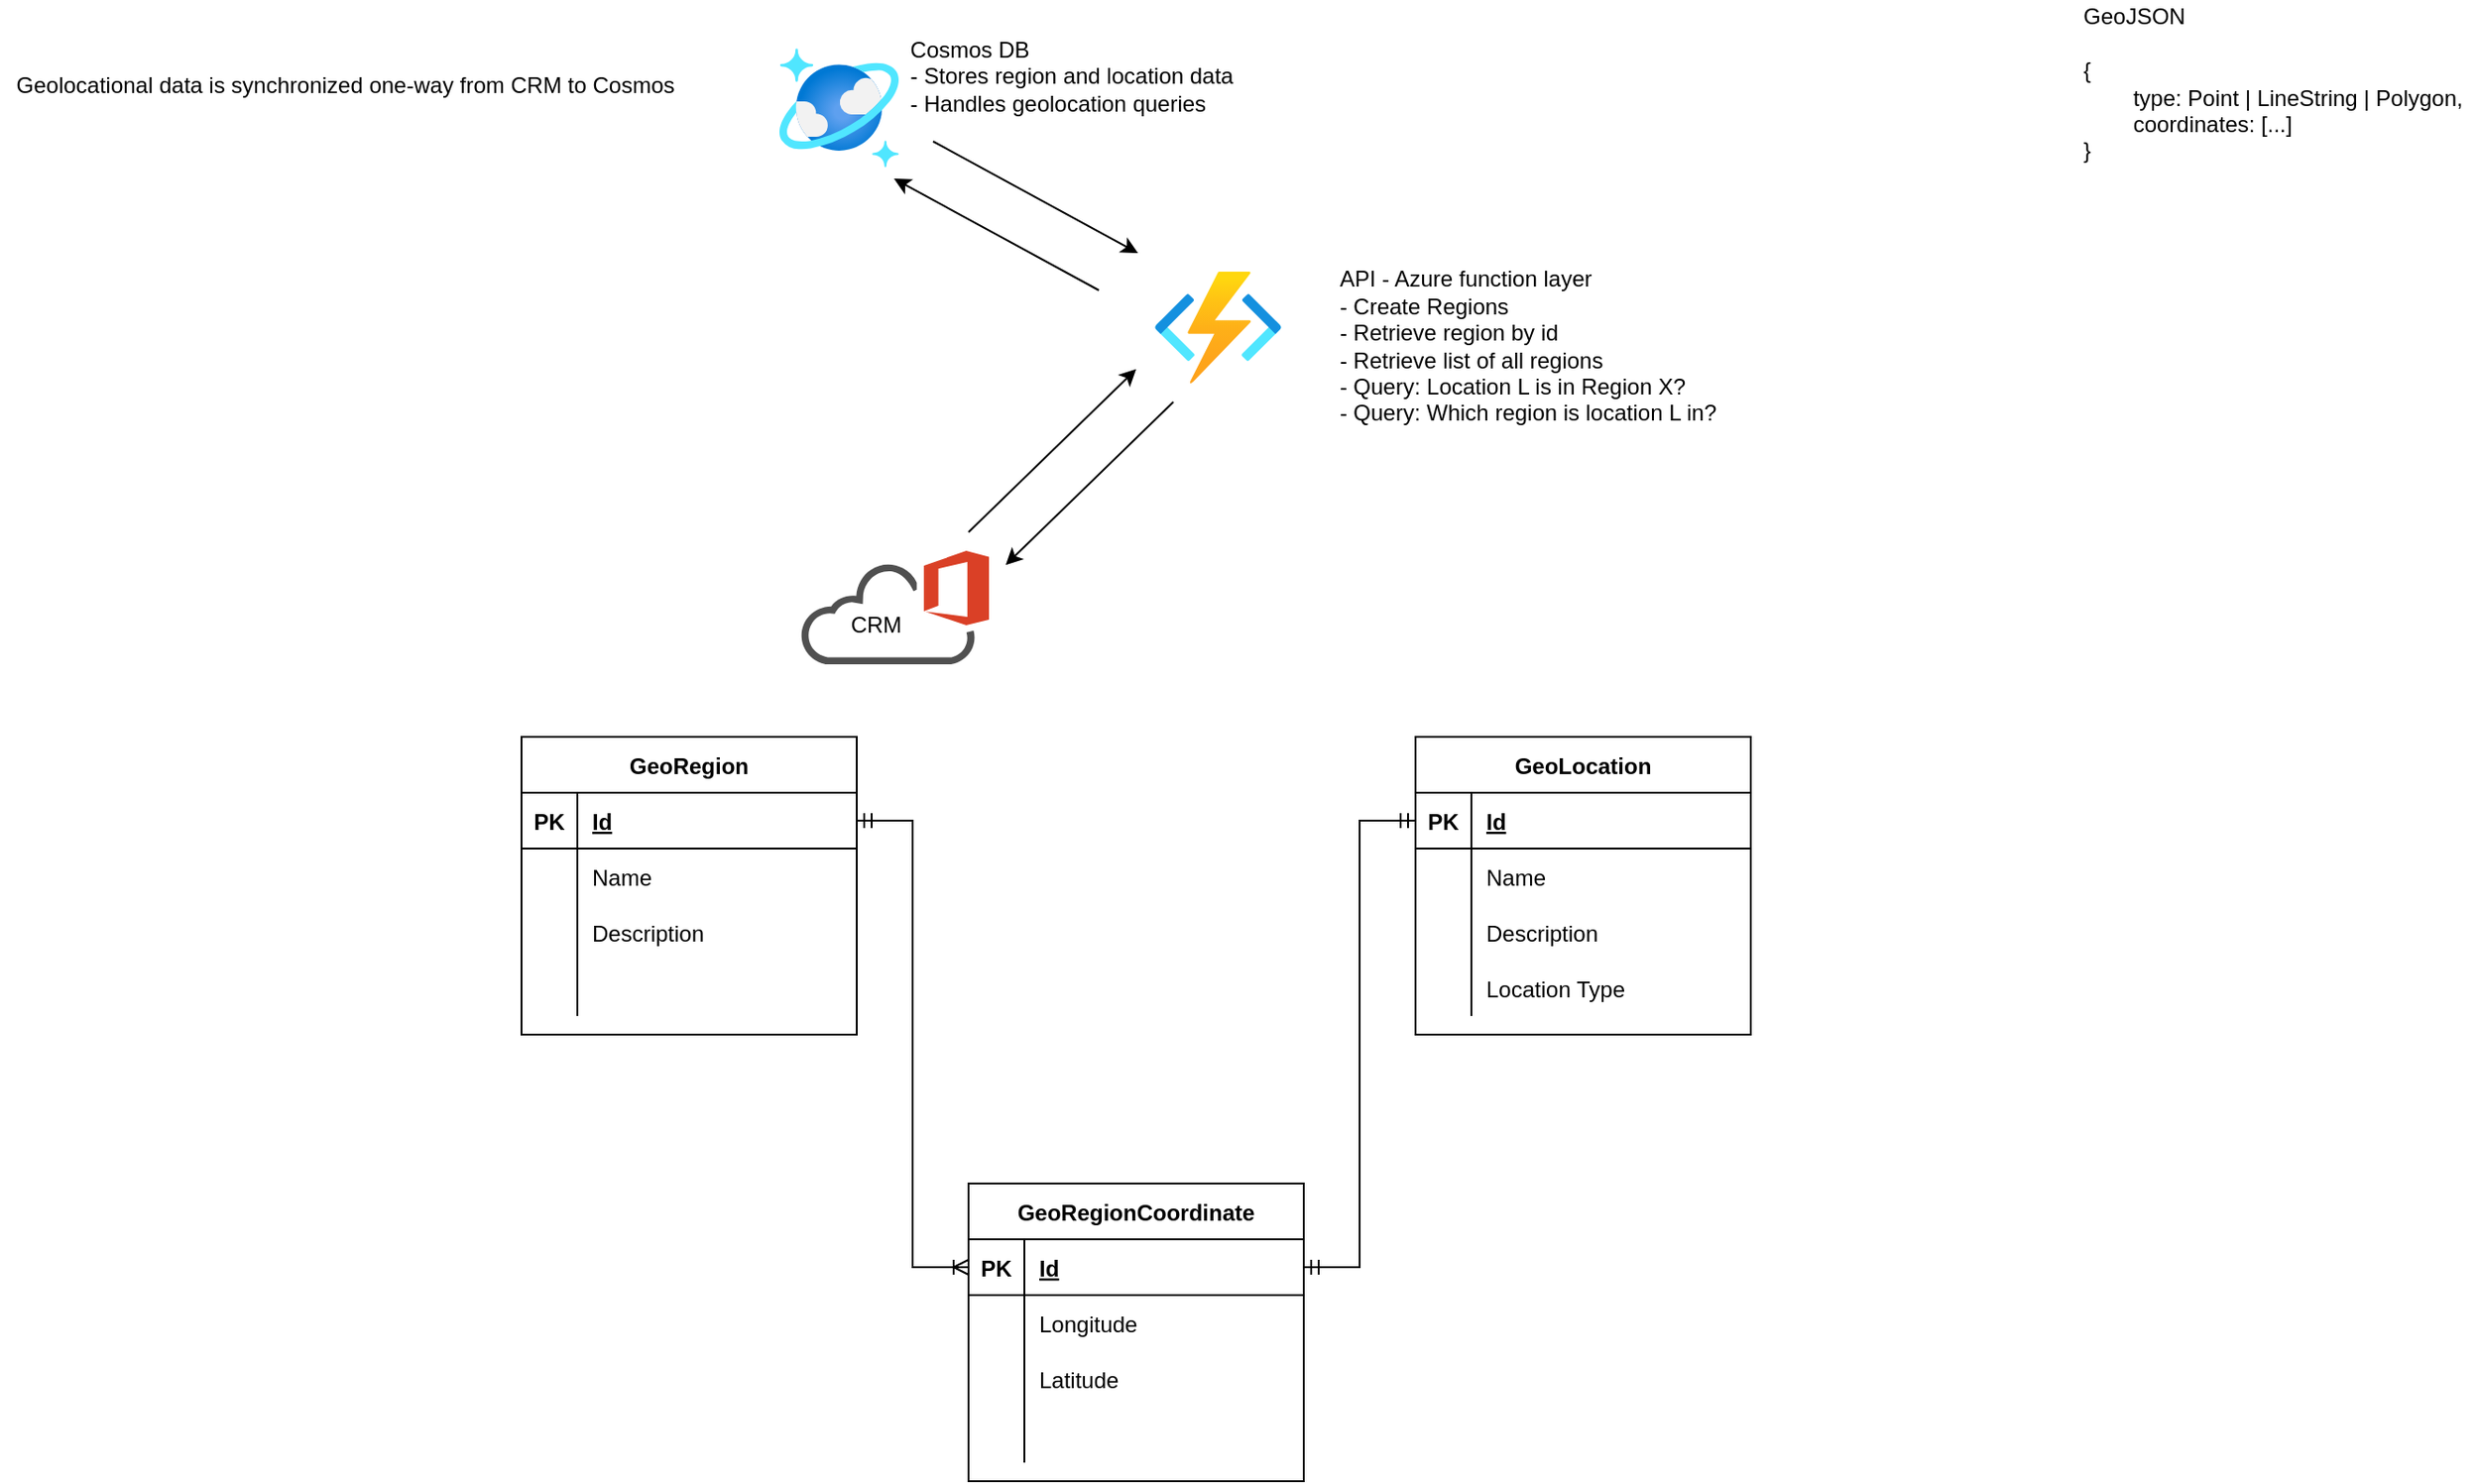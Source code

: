 <mxfile version="16.5.1" type="device"><diagram id="pSDM5sEz9Un8USnrmtOY" name="Page-1"><mxGraphModel dx="1865" dy="649" grid="1" gridSize="10" guides="1" tooltips="1" connect="1" arrows="1" fold="1" page="1" pageScale="1" pageWidth="827" pageHeight="1169" math="0" shadow="0"><root><mxCell id="0"/><mxCell id="1" parent="0"/><mxCell id="wEycoqQjxAqdfLosD8AR-1" value="" style="sketch=0;pointerEvents=1;shadow=0;dashed=0;html=1;strokeColor=none;fillColor=#505050;labelPosition=center;verticalLabelPosition=bottom;outlineConnect=0;verticalAlign=top;align=center;shape=mxgraph.office.clouds.office_365;" vertex="1" parent="1"><mxGeometry x="150" y="300" width="101" height="61" as="geometry"/></mxCell><mxCell id="wEycoqQjxAqdfLosD8AR-2" value="" style="aspect=fixed;html=1;points=[];align=center;image;fontSize=12;image=img/lib/azure2/databases/Azure_Cosmos_DB.svg;" vertex="1" parent="1"><mxGeometry x="138.5" y="30" width="64" height="64" as="geometry"/></mxCell><mxCell id="wEycoqQjxAqdfLosD8AR-3" value="" style="aspect=fixed;html=1;points=[];align=center;image;fontSize=12;image=img/lib/azure2/compute/Function_Apps.svg;" vertex="1" parent="1"><mxGeometry x="340" y="150" width="68" height="60" as="geometry"/></mxCell><mxCell id="wEycoqQjxAqdfLosD8AR-5" value="" style="endArrow=classic;html=1;rounded=0;" edge="1" parent="1"><mxGeometry width="50" height="50" relative="1" as="geometry"><mxPoint x="310" y="160" as="sourcePoint"/><mxPoint x="200" y="100" as="targetPoint"/></mxGeometry></mxCell><mxCell id="wEycoqQjxAqdfLosD8AR-6" value="" style="endArrow=classic;html=1;rounded=0;" edge="1" parent="1"><mxGeometry width="50" height="50" relative="1" as="geometry"><mxPoint x="221" y="80" as="sourcePoint"/><mxPoint x="331" y="140" as="targetPoint"/></mxGeometry></mxCell><mxCell id="wEycoqQjxAqdfLosD8AR-7" value="" style="endArrow=classic;html=1;rounded=0;entryX=0;entryY=1.04;entryDx=0;entryDy=0;entryPerimeter=0;" edge="1" parent="1"><mxGeometry width="50" height="50" relative="1" as="geometry"><mxPoint x="350" y="220.0" as="sourcePoint"/><mxPoint x="260" y="307.6" as="targetPoint"/></mxGeometry></mxCell><mxCell id="wEycoqQjxAqdfLosD8AR-8" value="" style="endArrow=classic;html=1;rounded=0;entryX=0;entryY=1.04;entryDx=0;entryDy=0;entryPerimeter=0;" edge="1" parent="1"><mxGeometry width="50" height="50" relative="1" as="geometry"><mxPoint x="240" y="290" as="sourcePoint"/><mxPoint x="330" y="202.4" as="targetPoint"/></mxGeometry></mxCell><mxCell id="wEycoqQjxAqdfLosD8AR-9" value="GeoLocation" style="shape=table;startSize=30;container=1;collapsible=1;childLayout=tableLayout;fixedRows=1;rowLines=0;fontStyle=1;align=center;resizeLast=1;" vertex="1" parent="1"><mxGeometry x="480" y="400" width="180" height="160" as="geometry"><mxRectangle x="120" y="410" width="60" height="30" as="alternateBounds"/></mxGeometry></mxCell><mxCell id="wEycoqQjxAqdfLosD8AR-10" value="" style="shape=tableRow;horizontal=0;startSize=0;swimlaneHead=0;swimlaneBody=0;fillColor=none;collapsible=0;dropTarget=0;points=[[0,0.5],[1,0.5]];portConstraint=eastwest;top=0;left=0;right=0;bottom=1;" vertex="1" parent="wEycoqQjxAqdfLosD8AR-9"><mxGeometry y="30" width="180" height="30" as="geometry"/></mxCell><mxCell id="wEycoqQjxAqdfLosD8AR-11" value="PK" style="shape=partialRectangle;connectable=0;fillColor=none;top=0;left=0;bottom=0;right=0;fontStyle=1;overflow=hidden;" vertex="1" parent="wEycoqQjxAqdfLosD8AR-10"><mxGeometry width="30" height="30" as="geometry"><mxRectangle width="30" height="30" as="alternateBounds"/></mxGeometry></mxCell><mxCell id="wEycoqQjxAqdfLosD8AR-12" value="Id" style="shape=partialRectangle;connectable=0;fillColor=none;top=0;left=0;bottom=0;right=0;align=left;spacingLeft=6;fontStyle=5;overflow=hidden;" vertex="1" parent="wEycoqQjxAqdfLosD8AR-10"><mxGeometry x="30" width="150" height="30" as="geometry"><mxRectangle width="150" height="30" as="alternateBounds"/></mxGeometry></mxCell><mxCell id="wEycoqQjxAqdfLosD8AR-13" value="" style="shape=tableRow;horizontal=0;startSize=0;swimlaneHead=0;swimlaneBody=0;fillColor=none;collapsible=0;dropTarget=0;points=[[0,0.5],[1,0.5]];portConstraint=eastwest;top=0;left=0;right=0;bottom=0;" vertex="1" parent="wEycoqQjxAqdfLosD8AR-9"><mxGeometry y="60" width="180" height="30" as="geometry"/></mxCell><mxCell id="wEycoqQjxAqdfLosD8AR-14" value="" style="shape=partialRectangle;connectable=0;fillColor=none;top=0;left=0;bottom=0;right=0;editable=1;overflow=hidden;" vertex="1" parent="wEycoqQjxAqdfLosD8AR-13"><mxGeometry width="30" height="30" as="geometry"><mxRectangle width="30" height="30" as="alternateBounds"/></mxGeometry></mxCell><mxCell id="wEycoqQjxAqdfLosD8AR-15" value="Name" style="shape=partialRectangle;connectable=0;fillColor=none;top=0;left=0;bottom=0;right=0;align=left;spacingLeft=6;overflow=hidden;" vertex="1" parent="wEycoqQjxAqdfLosD8AR-13"><mxGeometry x="30" width="150" height="30" as="geometry"><mxRectangle width="150" height="30" as="alternateBounds"/></mxGeometry></mxCell><mxCell id="wEycoqQjxAqdfLosD8AR-16" value="" style="shape=tableRow;horizontal=0;startSize=0;swimlaneHead=0;swimlaneBody=0;fillColor=none;collapsible=0;dropTarget=0;points=[[0,0.5],[1,0.5]];portConstraint=eastwest;top=0;left=0;right=0;bottom=0;" vertex="1" parent="wEycoqQjxAqdfLosD8AR-9"><mxGeometry y="90" width="180" height="30" as="geometry"/></mxCell><mxCell id="wEycoqQjxAqdfLosD8AR-17" value="" style="shape=partialRectangle;connectable=0;fillColor=none;top=0;left=0;bottom=0;right=0;editable=1;overflow=hidden;" vertex="1" parent="wEycoqQjxAqdfLosD8AR-16"><mxGeometry width="30" height="30" as="geometry"><mxRectangle width="30" height="30" as="alternateBounds"/></mxGeometry></mxCell><mxCell id="wEycoqQjxAqdfLosD8AR-18" value="Description" style="shape=partialRectangle;connectable=0;fillColor=none;top=0;left=0;bottom=0;right=0;align=left;spacingLeft=6;overflow=hidden;" vertex="1" parent="wEycoqQjxAqdfLosD8AR-16"><mxGeometry x="30" width="150" height="30" as="geometry"><mxRectangle width="150" height="30" as="alternateBounds"/></mxGeometry></mxCell><mxCell id="wEycoqQjxAqdfLosD8AR-19" value="" style="shape=tableRow;horizontal=0;startSize=0;swimlaneHead=0;swimlaneBody=0;fillColor=none;collapsible=0;dropTarget=0;points=[[0,0.5],[1,0.5]];portConstraint=eastwest;top=0;left=0;right=0;bottom=0;" vertex="1" parent="wEycoqQjxAqdfLosD8AR-9"><mxGeometry y="120" width="180" height="30" as="geometry"/></mxCell><mxCell id="wEycoqQjxAqdfLosD8AR-20" value="" style="shape=partialRectangle;connectable=0;fillColor=none;top=0;left=0;bottom=0;right=0;editable=1;overflow=hidden;" vertex="1" parent="wEycoqQjxAqdfLosD8AR-19"><mxGeometry width="30" height="30" as="geometry"><mxRectangle width="30" height="30" as="alternateBounds"/></mxGeometry></mxCell><mxCell id="wEycoqQjxAqdfLosD8AR-21" value="Location Type" style="shape=partialRectangle;connectable=0;fillColor=none;top=0;left=0;bottom=0;right=0;align=left;spacingLeft=6;overflow=hidden;" vertex="1" parent="wEycoqQjxAqdfLosD8AR-19"><mxGeometry x="30" width="150" height="30" as="geometry"><mxRectangle width="150" height="30" as="alternateBounds"/></mxGeometry></mxCell><mxCell id="wEycoqQjxAqdfLosD8AR-28" value="&lt;div style=&quot;text-align: left&quot;&gt;&lt;span&gt;Cosmos DB&lt;/span&gt;&lt;/div&gt;&lt;div style=&quot;text-align: left&quot;&gt;&lt;span&gt;- Stores region and location data&lt;/span&gt;&lt;/div&gt;&lt;div style=&quot;text-align: left&quot;&gt;&lt;span&gt;- Handles geolocation queries&lt;/span&gt;&lt;/div&gt;" style="text;html=1;align=center;verticalAlign=middle;resizable=0;points=[];autosize=1;strokeColor=none;fillColor=none;" vertex="1" parent="1"><mxGeometry x="200" y="20" width="190" height="50" as="geometry"/></mxCell><mxCell id="wEycoqQjxAqdfLosD8AR-29" value="CRM" style="text;html=1;align=center;verticalAlign=middle;resizable=0;points=[];autosize=1;strokeColor=none;fillColor=none;" vertex="1" parent="1"><mxGeometry x="170" y="330" width="40" height="20" as="geometry"/></mxCell><mxCell id="wEycoqQjxAqdfLosD8AR-30" value="&lt;div style=&quot;text-align: left&quot;&gt;&lt;span&gt;API - Azure function layer&lt;/span&gt;&lt;/div&gt;&lt;div style=&quot;text-align: left&quot;&gt;&lt;span&gt;- Create Regions&lt;/span&gt;&lt;/div&gt;&lt;div style=&quot;text-align: left&quot;&gt;&lt;span&gt;- Retrieve region by id&lt;/span&gt;&lt;/div&gt;&lt;div style=&quot;text-align: left&quot;&gt;&lt;span&gt;- Retrieve list of all regions&lt;/span&gt;&lt;/div&gt;&lt;div style=&quot;text-align: left&quot;&gt;&lt;span&gt;- Query: Location L is in Region X?&lt;/span&gt;&lt;/div&gt;&lt;div style=&quot;text-align: left&quot;&gt;&lt;span&gt;- Query: Which region is location L in?&lt;/span&gt;&lt;/div&gt;" style="text;html=1;align=center;verticalAlign=middle;resizable=0;points=[];autosize=1;strokeColor=none;fillColor=none;" vertex="1" parent="1"><mxGeometry x="430" y="145" width="220" height="90" as="geometry"/></mxCell><mxCell id="wEycoqQjxAqdfLosD8AR-31" value="&lt;div style=&quot;text-align: left&quot;&gt;&lt;span&gt;GeoJSON&lt;/span&gt;&lt;/div&gt;&lt;div style=&quot;text-align: left&quot;&gt;&lt;br&gt;&lt;/div&gt;&lt;div style=&quot;text-align: left&quot;&gt;&lt;span&gt;{&lt;/span&gt;&lt;/div&gt;&lt;span style=&quot;white-space: pre&quot;&gt;&lt;div style=&quot;text-align: left&quot;&gt;&lt;span&gt;&#9;&lt;/span&gt;&lt;span style=&quot;white-space: nowrap&quot;&gt;type: Point | LineString | Polygon,&lt;/span&gt;&lt;/div&gt;&lt;div style=&quot;text-align: left&quot;&gt;&lt;span style=&quot;white-space: nowrap&quot;&gt;&lt;span style=&quot;white-space: pre&quot;&gt;&#9;&lt;/span&gt;coordinates: [...]&lt;br&gt;&lt;/span&gt;&lt;/div&gt;&lt;/span&gt;&lt;div style=&quot;text-align: left&quot;&gt;&lt;span&gt;}&lt;/span&gt;&lt;/div&gt;" style="text;html=1;align=center;verticalAlign=middle;resizable=0;points=[];autosize=1;strokeColor=none;fillColor=none;" vertex="1" parent="1"><mxGeometry x="830" y="4" width="220" height="90" as="geometry"/></mxCell><mxCell id="wEycoqQjxAqdfLosD8AR-32" value="Geolocational data is synchronized one-way from CRM to Cosmos" style="text;html=1;align=center;verticalAlign=middle;resizable=0;points=[];autosize=1;strokeColor=none;fillColor=none;" vertex="1" parent="1"><mxGeometry x="-280" y="40" width="370" height="20" as="geometry"/></mxCell><mxCell id="wEycoqQjxAqdfLosD8AR-33" value="GeoRegion" style="shape=table;startSize=30;container=1;collapsible=1;childLayout=tableLayout;fixedRows=1;rowLines=0;fontStyle=1;align=center;resizeLast=1;" vertex="1" parent="1"><mxGeometry y="400" width="180" height="160" as="geometry"/></mxCell><mxCell id="wEycoqQjxAqdfLosD8AR-34" value="" style="shape=tableRow;horizontal=0;startSize=0;swimlaneHead=0;swimlaneBody=0;fillColor=none;collapsible=0;dropTarget=0;points=[[0,0.5],[1,0.5]];portConstraint=eastwest;top=0;left=0;right=0;bottom=1;" vertex="1" parent="wEycoqQjxAqdfLosD8AR-33"><mxGeometry y="30" width="180" height="30" as="geometry"/></mxCell><mxCell id="wEycoqQjxAqdfLosD8AR-35" value="PK" style="shape=partialRectangle;connectable=0;fillColor=none;top=0;left=0;bottom=0;right=0;fontStyle=1;overflow=hidden;" vertex="1" parent="wEycoqQjxAqdfLosD8AR-34"><mxGeometry width="30" height="30" as="geometry"><mxRectangle width="30" height="30" as="alternateBounds"/></mxGeometry></mxCell><mxCell id="wEycoqQjxAqdfLosD8AR-36" value="Id" style="shape=partialRectangle;connectable=0;fillColor=none;top=0;left=0;bottom=0;right=0;align=left;spacingLeft=6;fontStyle=5;overflow=hidden;" vertex="1" parent="wEycoqQjxAqdfLosD8AR-34"><mxGeometry x="30" width="150" height="30" as="geometry"><mxRectangle width="150" height="30" as="alternateBounds"/></mxGeometry></mxCell><mxCell id="wEycoqQjxAqdfLosD8AR-37" value="" style="shape=tableRow;horizontal=0;startSize=0;swimlaneHead=0;swimlaneBody=0;fillColor=none;collapsible=0;dropTarget=0;points=[[0,0.5],[1,0.5]];portConstraint=eastwest;top=0;left=0;right=0;bottom=0;" vertex="1" parent="wEycoqQjxAqdfLosD8AR-33"><mxGeometry y="60" width="180" height="30" as="geometry"/></mxCell><mxCell id="wEycoqQjxAqdfLosD8AR-38" value="" style="shape=partialRectangle;connectable=0;fillColor=none;top=0;left=0;bottom=0;right=0;editable=1;overflow=hidden;" vertex="1" parent="wEycoqQjxAqdfLosD8AR-37"><mxGeometry width="30" height="30" as="geometry"><mxRectangle width="30" height="30" as="alternateBounds"/></mxGeometry></mxCell><mxCell id="wEycoqQjxAqdfLosD8AR-39" value="Name" style="shape=partialRectangle;connectable=0;fillColor=none;top=0;left=0;bottom=0;right=0;align=left;spacingLeft=6;overflow=hidden;" vertex="1" parent="wEycoqQjxAqdfLosD8AR-37"><mxGeometry x="30" width="150" height="30" as="geometry"><mxRectangle width="150" height="30" as="alternateBounds"/></mxGeometry></mxCell><mxCell id="wEycoqQjxAqdfLosD8AR-40" value="" style="shape=tableRow;horizontal=0;startSize=0;swimlaneHead=0;swimlaneBody=0;fillColor=none;collapsible=0;dropTarget=0;points=[[0,0.5],[1,0.5]];portConstraint=eastwest;top=0;left=0;right=0;bottom=0;" vertex="1" parent="wEycoqQjxAqdfLosD8AR-33"><mxGeometry y="90" width="180" height="30" as="geometry"/></mxCell><mxCell id="wEycoqQjxAqdfLosD8AR-41" value="" style="shape=partialRectangle;connectable=0;fillColor=none;top=0;left=0;bottom=0;right=0;editable=1;overflow=hidden;" vertex="1" parent="wEycoqQjxAqdfLosD8AR-40"><mxGeometry width="30" height="30" as="geometry"><mxRectangle width="30" height="30" as="alternateBounds"/></mxGeometry></mxCell><mxCell id="wEycoqQjxAqdfLosD8AR-42" value="Description" style="shape=partialRectangle;connectable=0;fillColor=none;top=0;left=0;bottom=0;right=0;align=left;spacingLeft=6;overflow=hidden;" vertex="1" parent="wEycoqQjxAqdfLosD8AR-40"><mxGeometry x="30" width="150" height="30" as="geometry"><mxRectangle width="150" height="30" as="alternateBounds"/></mxGeometry></mxCell><mxCell id="wEycoqQjxAqdfLosD8AR-43" value="" style="shape=tableRow;horizontal=0;startSize=0;swimlaneHead=0;swimlaneBody=0;fillColor=none;collapsible=0;dropTarget=0;points=[[0,0.5],[1,0.5]];portConstraint=eastwest;top=0;left=0;right=0;bottom=0;" vertex="1" parent="wEycoqQjxAqdfLosD8AR-33"><mxGeometry y="120" width="180" height="30" as="geometry"/></mxCell><mxCell id="wEycoqQjxAqdfLosD8AR-44" value="" style="shape=partialRectangle;connectable=0;fillColor=none;top=0;left=0;bottom=0;right=0;editable=1;overflow=hidden;" vertex="1" parent="wEycoqQjxAqdfLosD8AR-43"><mxGeometry width="30" height="30" as="geometry"><mxRectangle width="30" height="30" as="alternateBounds"/></mxGeometry></mxCell><mxCell id="wEycoqQjxAqdfLosD8AR-45" value="" style="shape=partialRectangle;connectable=0;fillColor=none;top=0;left=0;bottom=0;right=0;align=left;spacingLeft=6;overflow=hidden;" vertex="1" parent="wEycoqQjxAqdfLosD8AR-43"><mxGeometry x="30" width="150" height="30" as="geometry"><mxRectangle width="150" height="30" as="alternateBounds"/></mxGeometry></mxCell><mxCell id="wEycoqQjxAqdfLosD8AR-46" value="GeoRegionCoordinate" style="shape=table;startSize=30;container=1;collapsible=1;childLayout=tableLayout;fixedRows=1;rowLines=0;fontStyle=1;align=center;resizeLast=1;" vertex="1" parent="1"><mxGeometry x="240" y="640" width="180" height="160" as="geometry"/></mxCell><mxCell id="wEycoqQjxAqdfLosD8AR-47" value="" style="shape=tableRow;horizontal=0;startSize=0;swimlaneHead=0;swimlaneBody=0;fillColor=none;collapsible=0;dropTarget=0;points=[[0,0.5],[1,0.5]];portConstraint=eastwest;top=0;left=0;right=0;bottom=1;" vertex="1" parent="wEycoqQjxAqdfLosD8AR-46"><mxGeometry y="30" width="180" height="30" as="geometry"/></mxCell><mxCell id="wEycoqQjxAqdfLosD8AR-48" value="PK" style="shape=partialRectangle;connectable=0;fillColor=none;top=0;left=0;bottom=0;right=0;fontStyle=1;overflow=hidden;" vertex="1" parent="wEycoqQjxAqdfLosD8AR-47"><mxGeometry width="30" height="30" as="geometry"><mxRectangle width="30" height="30" as="alternateBounds"/></mxGeometry></mxCell><mxCell id="wEycoqQjxAqdfLosD8AR-49" value="Id" style="shape=partialRectangle;connectable=0;fillColor=none;top=0;left=0;bottom=0;right=0;align=left;spacingLeft=6;fontStyle=5;overflow=hidden;" vertex="1" parent="wEycoqQjxAqdfLosD8AR-47"><mxGeometry x="30" width="150" height="30" as="geometry"><mxRectangle width="150" height="30" as="alternateBounds"/></mxGeometry></mxCell><mxCell id="wEycoqQjxAqdfLosD8AR-50" value="" style="shape=tableRow;horizontal=0;startSize=0;swimlaneHead=0;swimlaneBody=0;fillColor=none;collapsible=0;dropTarget=0;points=[[0,0.5],[1,0.5]];portConstraint=eastwest;top=0;left=0;right=0;bottom=0;" vertex="1" parent="wEycoqQjxAqdfLosD8AR-46"><mxGeometry y="60" width="180" height="30" as="geometry"/></mxCell><mxCell id="wEycoqQjxAqdfLosD8AR-51" value="" style="shape=partialRectangle;connectable=0;fillColor=none;top=0;left=0;bottom=0;right=0;editable=1;overflow=hidden;" vertex="1" parent="wEycoqQjxAqdfLosD8AR-50"><mxGeometry width="30" height="30" as="geometry"><mxRectangle width="30" height="30" as="alternateBounds"/></mxGeometry></mxCell><mxCell id="wEycoqQjxAqdfLosD8AR-52" value="Longitude    " style="shape=partialRectangle;connectable=0;fillColor=none;top=0;left=0;bottom=0;right=0;align=left;spacingLeft=6;overflow=hidden;" vertex="1" parent="wEycoqQjxAqdfLosD8AR-50"><mxGeometry x="30" width="150" height="30" as="geometry"><mxRectangle width="150" height="30" as="alternateBounds"/></mxGeometry></mxCell><mxCell id="wEycoqQjxAqdfLosD8AR-53" value="" style="shape=tableRow;horizontal=0;startSize=0;swimlaneHead=0;swimlaneBody=0;fillColor=none;collapsible=0;dropTarget=0;points=[[0,0.5],[1,0.5]];portConstraint=eastwest;top=0;left=0;right=0;bottom=0;" vertex="1" parent="wEycoqQjxAqdfLosD8AR-46"><mxGeometry y="90" width="180" height="30" as="geometry"/></mxCell><mxCell id="wEycoqQjxAqdfLosD8AR-54" value="" style="shape=partialRectangle;connectable=0;fillColor=none;top=0;left=0;bottom=0;right=0;editable=1;overflow=hidden;" vertex="1" parent="wEycoqQjxAqdfLosD8AR-53"><mxGeometry width="30" height="30" as="geometry"><mxRectangle width="30" height="30" as="alternateBounds"/></mxGeometry></mxCell><mxCell id="wEycoqQjxAqdfLosD8AR-55" value="Latitude" style="shape=partialRectangle;connectable=0;fillColor=none;top=0;left=0;bottom=0;right=0;align=left;spacingLeft=6;overflow=hidden;" vertex="1" parent="wEycoqQjxAqdfLosD8AR-53"><mxGeometry x="30" width="150" height="30" as="geometry"><mxRectangle width="150" height="30" as="alternateBounds"/></mxGeometry></mxCell><mxCell id="wEycoqQjxAqdfLosD8AR-56" value="" style="shape=tableRow;horizontal=0;startSize=0;swimlaneHead=0;swimlaneBody=0;fillColor=none;collapsible=0;dropTarget=0;points=[[0,0.5],[1,0.5]];portConstraint=eastwest;top=0;left=0;right=0;bottom=0;" vertex="1" parent="wEycoqQjxAqdfLosD8AR-46"><mxGeometry y="120" width="180" height="30" as="geometry"/></mxCell><mxCell id="wEycoqQjxAqdfLosD8AR-57" value="" style="shape=partialRectangle;connectable=0;fillColor=none;top=0;left=0;bottom=0;right=0;editable=1;overflow=hidden;" vertex="1" parent="wEycoqQjxAqdfLosD8AR-56"><mxGeometry width="30" height="30" as="geometry"><mxRectangle width="30" height="30" as="alternateBounds"/></mxGeometry></mxCell><mxCell id="wEycoqQjxAqdfLosD8AR-58" value="" style="shape=partialRectangle;connectable=0;fillColor=none;top=0;left=0;bottom=0;right=0;align=left;spacingLeft=6;overflow=hidden;" vertex="1" parent="wEycoqQjxAqdfLosD8AR-56"><mxGeometry x="30" width="150" height="30" as="geometry"><mxRectangle width="150" height="30" as="alternateBounds"/></mxGeometry></mxCell><mxCell id="wEycoqQjxAqdfLosD8AR-59" value="" style="edgeStyle=entityRelationEdgeStyle;fontSize=12;html=1;endArrow=ERoneToMany;startArrow=ERmandOne;rounded=0;entryX=0;entryY=0.5;entryDx=0;entryDy=0;startFill=0;" edge="1" parent="1" source="wEycoqQjxAqdfLosD8AR-34" target="wEycoqQjxAqdfLosD8AR-47"><mxGeometry width="100" height="100" relative="1" as="geometry"><mxPoint x="140" y="700" as="sourcePoint"/><mxPoint x="240" y="600" as="targetPoint"/></mxGeometry></mxCell><mxCell id="wEycoqQjxAqdfLosD8AR-61" style="edgeStyle=orthogonalEdgeStyle;rounded=0;orthogonalLoop=1;jettySize=auto;html=1;exitX=0;exitY=0.5;exitDx=0;exitDy=0;entryX=1;entryY=0.5;entryDx=0;entryDy=0;startArrow=ERmandOne;startFill=0;endArrow=ERmandOne;endFill=0;" edge="1" parent="1" source="wEycoqQjxAqdfLosD8AR-10" target="wEycoqQjxAqdfLosD8AR-47"><mxGeometry relative="1" as="geometry"/></mxCell></root></mxGraphModel></diagram></mxfile>